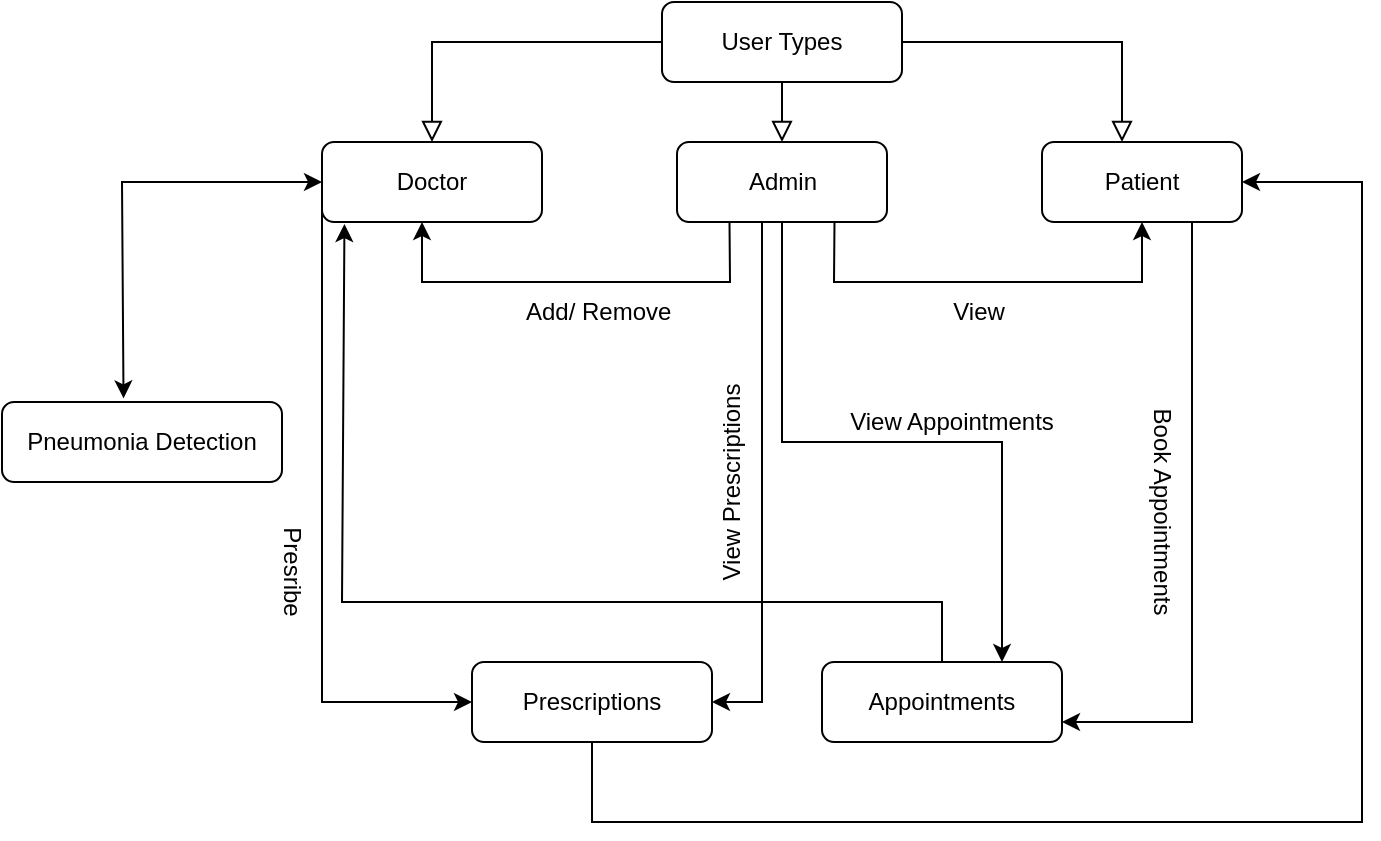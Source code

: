 <mxfile version="20.8.19" type="device"><diagram id="C5RBs43oDa-KdzZeNtuy" name="Page-1"><mxGraphModel dx="1050" dy="573" grid="1" gridSize="10" guides="1" tooltips="1" connect="1" arrows="1" fold="1" page="1" pageScale="1" pageWidth="827" pageHeight="1169" math="0" shadow="0"><root><mxCell id="WIyWlLk6GJQsqaUBKTNV-0"/><mxCell id="WIyWlLk6GJQsqaUBKTNV-1" parent="WIyWlLk6GJQsqaUBKTNV-0"/><mxCell id="WIyWlLk6GJQsqaUBKTNV-2" value="" style="rounded=0;html=1;jettySize=auto;orthogonalLoop=1;fontSize=11;endArrow=block;endFill=0;endSize=8;strokeWidth=1;shadow=0;labelBackgroundColor=none;edgeStyle=orthogonalEdgeStyle;" parent="WIyWlLk6GJQsqaUBKTNV-1" source="WIyWlLk6GJQsqaUBKTNV-3" edge="1"><mxGeometry relative="1" as="geometry"><mxPoint x="400" y="80" as="targetPoint"/><Array as="points"><mxPoint x="400" y="70"/></Array></mxGeometry></mxCell><mxCell id="WIyWlLk6GJQsqaUBKTNV-3" value="User Types" style="rounded=1;whiteSpace=wrap;html=1;fontSize=12;glass=0;strokeWidth=1;shadow=0;" parent="WIyWlLk6GJQsqaUBKTNV-1" vertex="1"><mxGeometry x="340" y="10" width="120" height="40" as="geometry"/></mxCell><mxCell id="GepcSfOoGI29gEAyCXXn-0" value="Doctor" style="rounded=1;whiteSpace=wrap;html=1;" vertex="1" parent="WIyWlLk6GJQsqaUBKTNV-1"><mxGeometry x="170" y="80" width="110" height="40" as="geometry"/></mxCell><mxCell id="GepcSfOoGI29gEAyCXXn-11" style="edgeStyle=orthogonalEdgeStyle;rounded=0;orthogonalLoop=1;jettySize=auto;html=1;exitX=0.5;exitY=1;exitDx=0;exitDy=0;entryX=0.75;entryY=0;entryDx=0;entryDy=0;" edge="1" parent="WIyWlLk6GJQsqaUBKTNV-1" source="GepcSfOoGI29gEAyCXXn-1" target="GepcSfOoGI29gEAyCXXn-7"><mxGeometry relative="1" as="geometry"><Array as="points"><mxPoint x="400" y="230"/><mxPoint x="510" y="230"/></Array></mxGeometry></mxCell><mxCell id="GepcSfOoGI29gEAyCXXn-1" value="Admin" style="rounded=1;whiteSpace=wrap;html=1;" vertex="1" parent="WIyWlLk6GJQsqaUBKTNV-1"><mxGeometry x="347.5" y="80" width="105" height="40" as="geometry"/></mxCell><mxCell id="GepcSfOoGI29gEAyCXXn-2" value="Patient" style="rounded=1;whiteSpace=wrap;html=1;" vertex="1" parent="WIyWlLk6GJQsqaUBKTNV-1"><mxGeometry x="530" y="80" width="100" height="40" as="geometry"/></mxCell><mxCell id="GepcSfOoGI29gEAyCXXn-3" value="" style="endArrow=classic;html=1;rounded=0;exitX=0.25;exitY=1;exitDx=0;exitDy=0;" edge="1" parent="WIyWlLk6GJQsqaUBKTNV-1" source="GepcSfOoGI29gEAyCXXn-1"><mxGeometry width="50" height="50" relative="1" as="geometry"><mxPoint x="390" y="320" as="sourcePoint"/><mxPoint x="220" y="120" as="targetPoint"/><Array as="points"><mxPoint x="374" y="150"/><mxPoint x="220" y="150"/></Array></mxGeometry></mxCell><mxCell id="GepcSfOoGI29gEAyCXXn-4" value="" style="endArrow=classic;html=1;rounded=0;exitX=0.75;exitY=1;exitDx=0;exitDy=0;entryX=0.5;entryY=1;entryDx=0;entryDy=0;" edge="1" parent="WIyWlLk6GJQsqaUBKTNV-1" source="GepcSfOoGI29gEAyCXXn-1" target="GepcSfOoGI29gEAyCXXn-2"><mxGeometry width="50" height="50" relative="1" as="geometry"><mxPoint x="414" y="120" as="sourcePoint"/><mxPoint x="234" y="120" as="targetPoint"/><Array as="points"><mxPoint x="426" y="150"/><mxPoint x="580" y="150"/></Array></mxGeometry></mxCell><mxCell id="GepcSfOoGI29gEAyCXXn-5" value="Add/ Remove&amp;nbsp;" style="text;html=1;strokeColor=none;fillColor=none;align=center;verticalAlign=middle;whiteSpace=wrap;rounded=0;" vertex="1" parent="WIyWlLk6GJQsqaUBKTNV-1"><mxGeometry x="245" y="150" width="130" height="30" as="geometry"/></mxCell><mxCell id="GepcSfOoGI29gEAyCXXn-6" value="View" style="text;html=1;align=center;verticalAlign=middle;resizable=0;points=[];autosize=1;strokeColor=none;fillColor=none;" vertex="1" parent="WIyWlLk6GJQsqaUBKTNV-1"><mxGeometry x="472.5" y="150" width="50" height="30" as="geometry"/></mxCell><mxCell id="GepcSfOoGI29gEAyCXXn-7" value="Appointments" style="rounded=1;whiteSpace=wrap;html=1;" vertex="1" parent="WIyWlLk6GJQsqaUBKTNV-1"><mxGeometry x="420" y="340" width="120" height="40" as="geometry"/></mxCell><mxCell id="GepcSfOoGI29gEAyCXXn-9" value="Prescriptions" style="rounded=1;whiteSpace=wrap;html=1;" vertex="1" parent="WIyWlLk6GJQsqaUBKTNV-1"><mxGeometry x="245" y="340" width="120" height="40" as="geometry"/></mxCell><mxCell id="GepcSfOoGI29gEAyCXXn-10" value="Pneumonia Detection" style="rounded=1;whiteSpace=wrap;html=1;" vertex="1" parent="WIyWlLk6GJQsqaUBKTNV-1"><mxGeometry x="10" y="210" width="140" height="40" as="geometry"/></mxCell><mxCell id="GepcSfOoGI29gEAyCXXn-12" value="View Appointments" style="text;html=1;strokeColor=none;fillColor=none;align=center;verticalAlign=middle;whiteSpace=wrap;rounded=0;" vertex="1" parent="WIyWlLk6GJQsqaUBKTNV-1"><mxGeometry x="420" y="210" width="130" height="20" as="geometry"/></mxCell><mxCell id="GepcSfOoGI29gEAyCXXn-14" value="" style="endArrow=classic;html=1;rounded=0;entryX=1;entryY=0.5;entryDx=0;entryDy=0;" edge="1" parent="WIyWlLk6GJQsqaUBKTNV-1" target="GepcSfOoGI29gEAyCXXn-9"><mxGeometry width="50" height="50" relative="1" as="geometry"><mxPoint x="390" y="120" as="sourcePoint"/><mxPoint x="440" y="250" as="targetPoint"/><Array as="points"><mxPoint x="390" y="360"/></Array></mxGeometry></mxCell><mxCell id="GepcSfOoGI29gEAyCXXn-15" value="View Prescriptions" style="text;html=1;strokeColor=none;fillColor=none;align=center;verticalAlign=middle;whiteSpace=wrap;rounded=0;rotation=270;" vertex="1" parent="WIyWlLk6GJQsqaUBKTNV-1"><mxGeometry x="320" y="240" width="110" height="20" as="geometry"/></mxCell><mxCell id="GepcSfOoGI29gEAyCXXn-16" value="" style="endArrow=classic;html=1;rounded=0;exitX=0.5;exitY=0;exitDx=0;exitDy=0;entryX=0.102;entryY=1.025;entryDx=0;entryDy=0;entryPerimeter=0;" edge="1" parent="WIyWlLk6GJQsqaUBKTNV-1" source="GepcSfOoGI29gEAyCXXn-7" target="GepcSfOoGI29gEAyCXXn-0"><mxGeometry width="50" height="50" relative="1" as="geometry"><mxPoint x="390" y="300" as="sourcePoint"/><mxPoint x="440" y="250" as="targetPoint"/><Array as="points"><mxPoint x="480" y="310"/><mxPoint x="180" y="310"/></Array></mxGeometry></mxCell><mxCell id="GepcSfOoGI29gEAyCXXn-17" value="" style="endArrow=classic;html=1;rounded=0;exitX=0.75;exitY=1;exitDx=0;exitDy=0;entryX=1;entryY=0.75;entryDx=0;entryDy=0;" edge="1" parent="WIyWlLk6GJQsqaUBKTNV-1" source="GepcSfOoGI29gEAyCXXn-2" target="GepcSfOoGI29gEAyCXXn-7"><mxGeometry width="50" height="50" relative="1" as="geometry"><mxPoint x="390" y="300" as="sourcePoint"/><mxPoint x="440" y="250" as="targetPoint"/><Array as="points"><mxPoint x="605" y="370"/></Array></mxGeometry></mxCell><mxCell id="GepcSfOoGI29gEAyCXXn-18" value="Book Appointments" style="text;html=1;strokeColor=none;fillColor=none;align=center;verticalAlign=middle;whiteSpace=wrap;rounded=0;rotation=90;" vertex="1" parent="WIyWlLk6GJQsqaUBKTNV-1"><mxGeometry x="530" y="250" width="120" height="30" as="geometry"/></mxCell><mxCell id="GepcSfOoGI29gEAyCXXn-20" value="Presribe" style="text;html=1;strokeColor=none;fillColor=none;align=center;verticalAlign=middle;whiteSpace=wrap;rounded=0;rotation=90;" vertex="1" parent="WIyWlLk6GJQsqaUBKTNV-1"><mxGeometry x="90" y="280" width="130" height="30" as="geometry"/></mxCell><mxCell id="GepcSfOoGI29gEAyCXXn-26" value="" style="endArrow=classic;startArrow=classic;html=1;rounded=0;entryX=0;entryY=0.5;entryDx=0;entryDy=0;exitX=0.434;exitY=-0.045;exitDx=0;exitDy=0;exitPerimeter=0;" edge="1" parent="WIyWlLk6GJQsqaUBKTNV-1" source="GepcSfOoGI29gEAyCXXn-10" target="GepcSfOoGI29gEAyCXXn-0"><mxGeometry width="50" height="50" relative="1" as="geometry"><mxPoint x="70" y="200" as="sourcePoint"/><mxPoint x="120" y="150" as="targetPoint"/><Array as="points"><mxPoint x="70" y="100"/></Array></mxGeometry></mxCell><mxCell id="GepcSfOoGI29gEAyCXXn-27" value="" style="endArrow=classic;html=1;rounded=0;exitX=0;exitY=0.75;exitDx=0;exitDy=0;entryX=0;entryY=0.5;entryDx=0;entryDy=0;" edge="1" parent="WIyWlLk6GJQsqaUBKTNV-1" source="GepcSfOoGI29gEAyCXXn-0" target="GepcSfOoGI29gEAyCXXn-9"><mxGeometry width="50" height="50" relative="1" as="geometry"><mxPoint x="390" y="300" as="sourcePoint"/><mxPoint x="170" y="360" as="targetPoint"/><Array as="points"><mxPoint x="170" y="360"/></Array></mxGeometry></mxCell><mxCell id="GepcSfOoGI29gEAyCXXn-28" value="" style="endArrow=classic;html=1;rounded=0;exitX=0.5;exitY=1;exitDx=0;exitDy=0;entryX=1;entryY=0.5;entryDx=0;entryDy=0;" edge="1" parent="WIyWlLk6GJQsqaUBKTNV-1" source="GepcSfOoGI29gEAyCXXn-9" target="GepcSfOoGI29gEAyCXXn-2"><mxGeometry width="50" height="50" relative="1" as="geometry"><mxPoint x="390" y="300" as="sourcePoint"/><mxPoint x="440" y="250" as="targetPoint"/><Array as="points"><mxPoint x="305" y="420"/><mxPoint x="690" y="420"/><mxPoint x="690" y="100"/></Array></mxGeometry></mxCell><mxCell id="GepcSfOoGI29gEAyCXXn-30" value="" style="rounded=0;html=1;jettySize=auto;orthogonalLoop=1;fontSize=11;endArrow=block;endFill=0;endSize=8;strokeWidth=1;shadow=0;labelBackgroundColor=none;edgeStyle=orthogonalEdgeStyle;entryX=0.5;entryY=0;entryDx=0;entryDy=0;" edge="1" parent="WIyWlLk6GJQsqaUBKTNV-1" target="GepcSfOoGI29gEAyCXXn-0"><mxGeometry relative="1" as="geometry"><mxPoint x="340" y="20" as="sourcePoint"/><mxPoint x="224.5" y="70" as="targetPoint"/><Array as="points"><mxPoint x="340" y="30"/><mxPoint x="225" y="30"/></Array></mxGeometry></mxCell><mxCell id="GepcSfOoGI29gEAyCXXn-31" value="" style="rounded=0;html=1;jettySize=auto;orthogonalLoop=1;fontSize=11;endArrow=block;endFill=0;endSize=8;strokeWidth=1;shadow=0;labelBackgroundColor=none;edgeStyle=orthogonalEdgeStyle;exitX=1;exitY=0.5;exitDx=0;exitDy=0;" edge="1" parent="WIyWlLk6GJQsqaUBKTNV-1" source="WIyWlLk6GJQsqaUBKTNV-3"><mxGeometry relative="1" as="geometry"><mxPoint x="570" y="30" as="sourcePoint"/><mxPoint x="570" y="80" as="targetPoint"/><Array as="points"><mxPoint x="570" y="30"/></Array></mxGeometry></mxCell></root></mxGraphModel></diagram></mxfile>